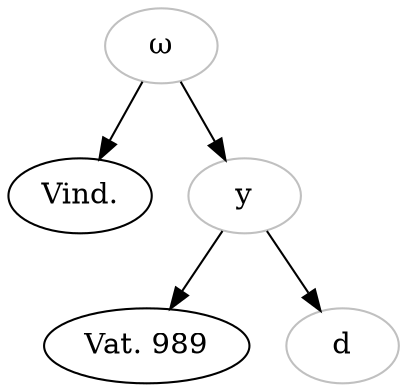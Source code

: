 digraph {
archetyp[color="grey", label="ω"] ;
Vind [label="Vind."] ;
Vaticanus989 [label="Vat. 989"] ;
hyparchetypy [label="y", color="grey"] ;
groupd [label="d", color="grey"] ;
archetyp -> Vind ;
archetyp -> hyparchetypy ;
hyparchetypy -> Vaticanus989 ;
hyparchetypy -> groupd ;
}